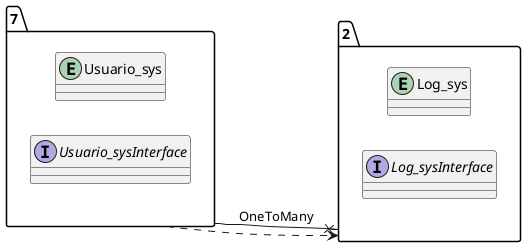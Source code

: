 @startuml 
allow_mixing
left to right direction
package "7"{
entity Usuario_sys
interface Usuario_sysInterface

}
package "2"{
entity Log_sys
interface Log_sysInterface

}
"7" --x "2":OneToMany
"7" ..> "2"
@enduml